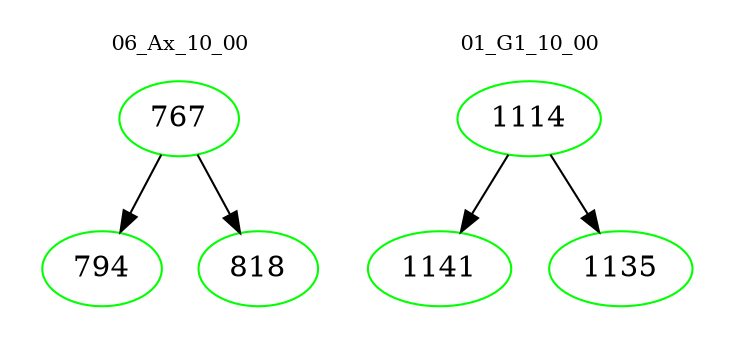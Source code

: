 digraph{
subgraph cluster_0 {
color = white
label = "06_Ax_10_00";
fontsize=10;
T0_767 [label="767", color="green"]
T0_767 -> T0_794 [color="black"]
T0_794 [label="794", color="green"]
T0_767 -> T0_818 [color="black"]
T0_818 [label="818", color="green"]
}
subgraph cluster_1 {
color = white
label = "01_G1_10_00";
fontsize=10;
T1_1114 [label="1114", color="green"]
T1_1114 -> T1_1141 [color="black"]
T1_1141 [label="1141", color="green"]
T1_1114 -> T1_1135 [color="black"]
T1_1135 [label="1135", color="green"]
}
}
